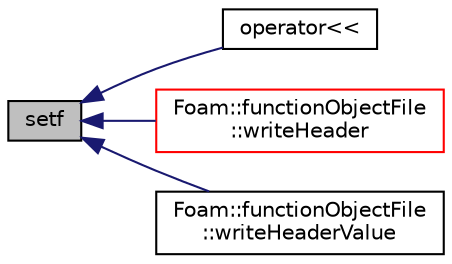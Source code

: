 digraph "setf"
{
  bgcolor="transparent";
  edge [fontname="Helvetica",fontsize="10",labelfontname="Helvetica",labelfontsize="10"];
  node [fontname="Helvetica",fontsize="10",shape=record];
  rankdir="LR";
  Node1 [label="setf",height=0.2,width=0.4,color="black", fillcolor="grey75", style="filled", fontcolor="black"];
  Node1 -> Node2 [dir="back",color="midnightblue",fontsize="10",style="solid",fontname="Helvetica"];
  Node2 [label="operator\<\<",height=0.2,width=0.4,color="black",URL="$a10974.html#a807ccc23bad20a5b3c1f4d1dfdad612e"];
  Node1 -> Node3 [dir="back",color="midnightblue",fontsize="10",style="solid",fontname="Helvetica"];
  Node3 [label="Foam::functionObjectFile\l::writeHeader",height=0.2,width=0.4,color="red",URL="$a00880.html#a17a9befac8f16ca48eee83f7a262b9cd",tooltip="Write a commented header to stream. "];
  Node1 -> Node4 [dir="back",color="midnightblue",fontsize="10",style="solid",fontname="Helvetica"];
  Node4 [label="Foam::functionObjectFile\l::writeHeaderValue",height=0.2,width=0.4,color="black",URL="$a00880.html#a33e085645b5ebdb633f01c6a16e5f717",tooltip="Write a (commented) header property and value pair. "];
}
